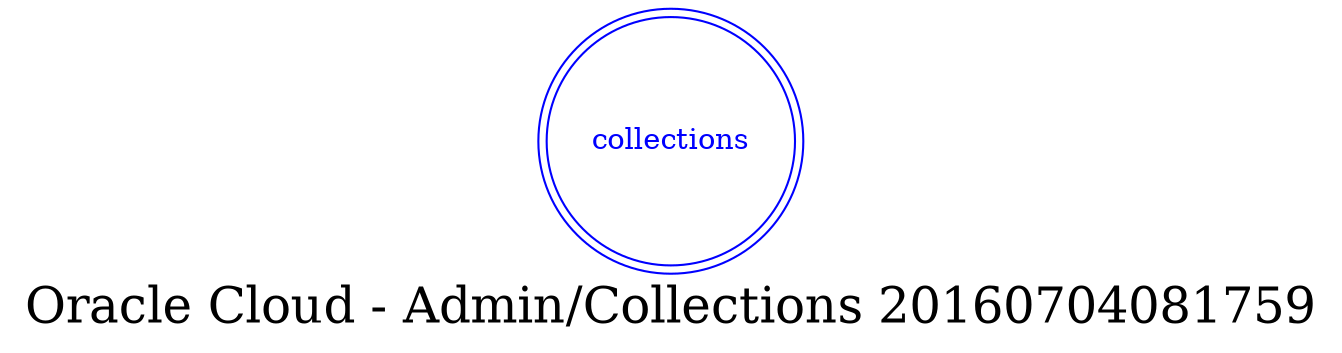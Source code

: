 digraph LexiconGraph {
graph[label="Oracle Cloud - Admin/Collections 20160704081759", fontsize=24]
splines=true
"collections" [color=blue, fontcolor=blue, shape=doublecircle]
}
